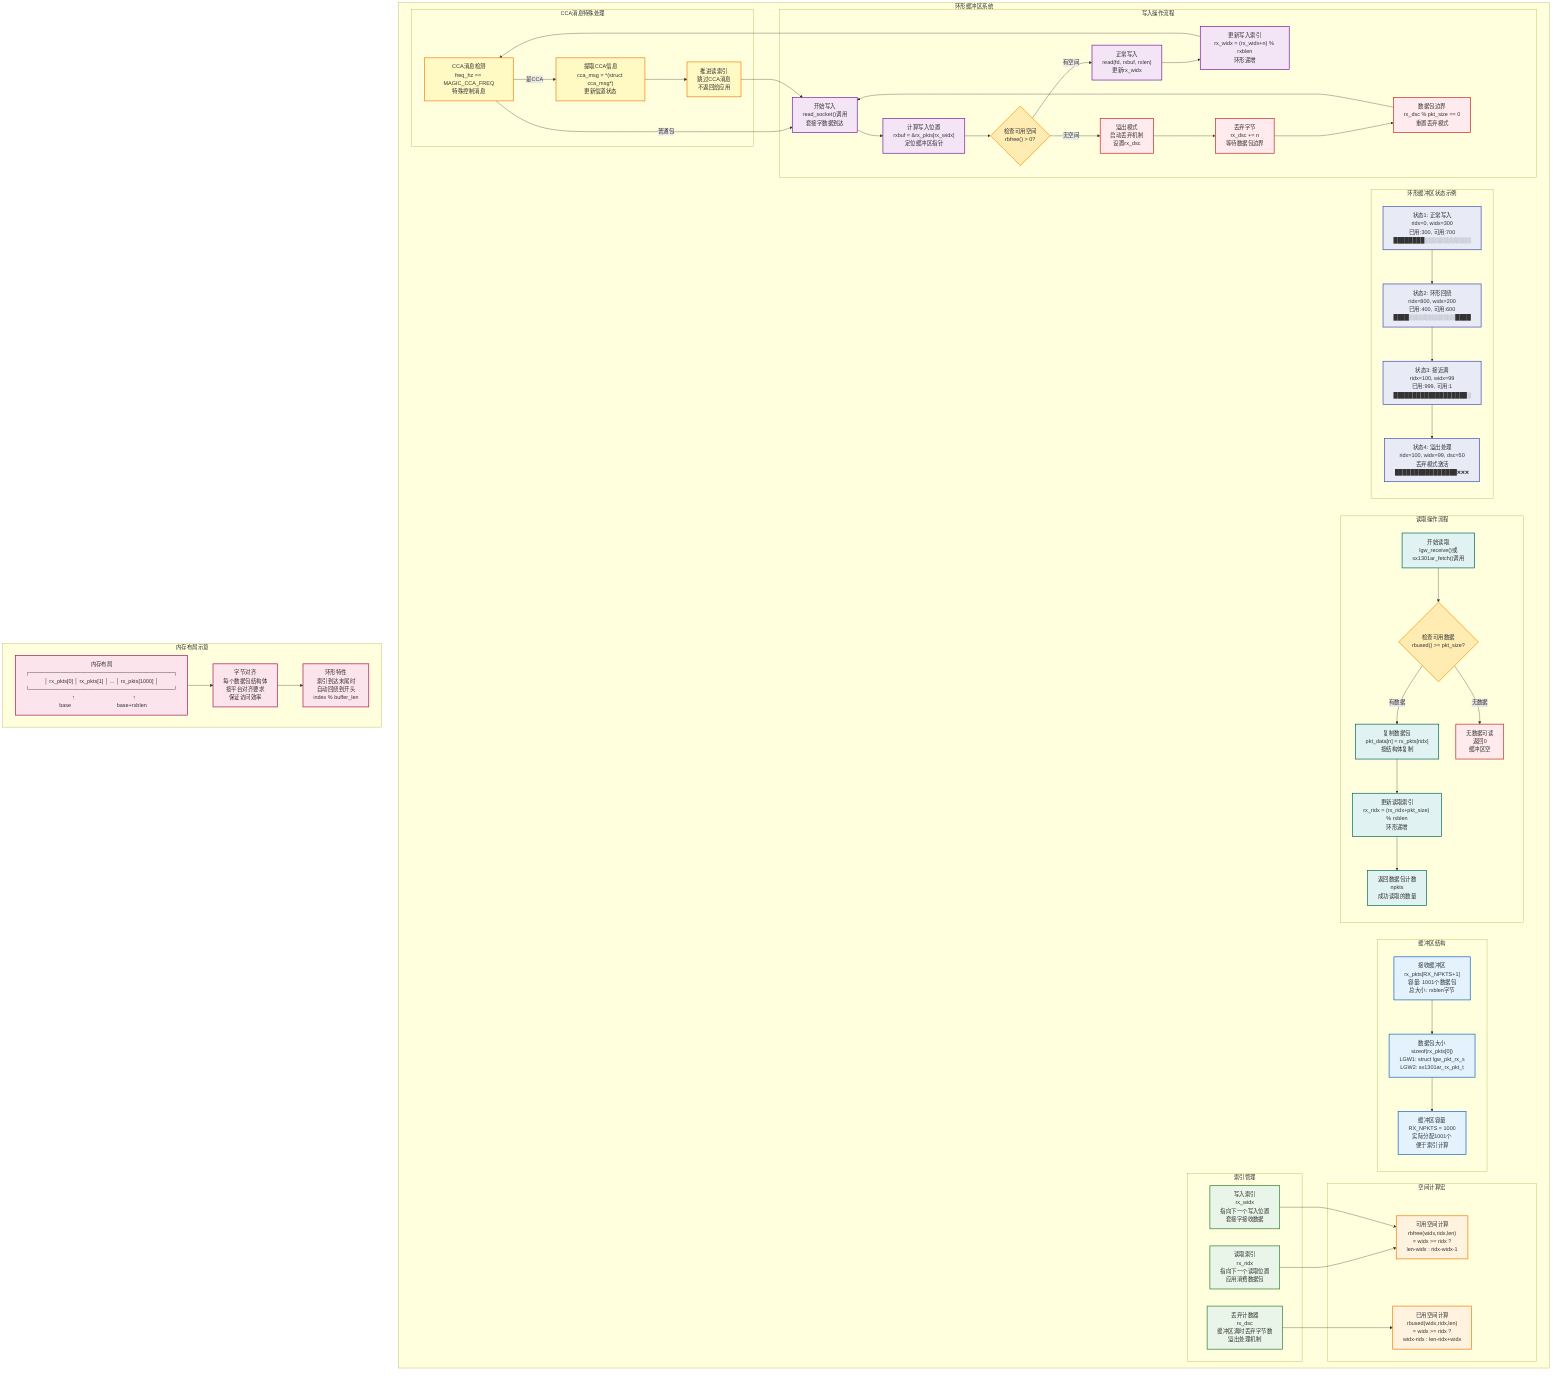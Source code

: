 graph TD
    subgraph "环形缓冲区系统"
        subgraph "缓冲区结构"
            BUFFER["接收缓冲区<br/>rx_pkts[RX_NPKTS+1]<br/>容量: 1001个数据包<br/>总大小: rxblen字节"]
            
            PKT_SIZE["数据包大小<br/>sizeof(rx_pkts[0])<br/>LGW1: struct lgw_pkt_rx_s<br/>LGW2: sx1301ar_rx_pkt_t"]
            
            CAPACITY["缓冲区容量<br/>RX_NPKTS = 1000<br/>实际分配1001个<br/>便于索引计算"]
        end
        
        subgraph "索引管理"
            RIDX["读取索引<br/>rx_ridx<br/>指向下一个读取位置<br/>应用消费数据包"]
            
            WIDX["写入索引<br/>rx_widx<br/>指向下一个写入位置<br/>套接字接收数据"]
            
            DSC["丢弃计数器<br/>rx_dsc<br/>缓冲区满时丢弃字节数<br/>溢出处理机制"]
        end
        
        subgraph "空间计算宏"
            RBFREE["可用空间计算<br/>rbfree(widx,ridx,len)<br/>= widx >= ridx ?<br/>  len-widx : ridx-widx-1"]
            
            RBUSED["已用空间计算<br/>rbused(widx,ridx,len)<br/>= widx >= ridx ?<br/>  widx-ridx : len-ridx+widx"]
        end
        
        subgraph "写入操作流程"
            WRITE_START["开始写入<br/>read_socket()调用<br/>套接字数据到达"]
            
            CALC_WRITE_POS["计算写入位置<br/>rxbuf = &rx_pkts[rx_widx]<br/>定位缓冲区指针"]
            
            CHECK_SPACE{"检查可用空间<br/>rbfree() > 0?"}
            
            NORMAL_WRITE["正常写入<br/>read(fd, rxbuf, rxlen)<br/>更新rx_widx"]
            
            OVERFLOW_MODE["溢出模式<br/>启动丢弃机制<br/>设置rx_dsc"]
            
            DISCARD_BYTES["丢弃字节<br/>rx_dsc += n<br/>等待数据包边界"]
            
            PKT_BOUNDARY["数据包边界<br/>rx_dsc % pkt_size == 0<br/>重置丢弃模式"]
            
            UPDATE_WIDX["更新写入索引<br/>rx_widx = (rx_widx+n) % rxblen<br/>环形递增"]
        end
        
        subgraph "读取操作流程"
            READ_START["开始读取<br/>lgw_receive()或<br/>sx1301ar_fetch()调用"]
            
            CHECK_AVAIL{"检查可用数据<br/>rbused() >= pkt_size?"}
            
            COPY_DATA["复制数据包<br/>pkt_data[n] = rx_pkts[ridx]<br/>按结构体复制"]
            
            UPDATE_RIDX["更新读取索引<br/>rx_ridx = (rx_ridx+pkt_size) % rxblen<br/>环形递增"]
            
            RETURN_COUNT["返回数据包计数<br/>npkts<br/>成功读取的数量"]
            
            NO_DATA_AVAIL["无数据可读<br/>返回0<br/>缓冲区空"]
        end
        
        subgraph "环形缓冲区状态示例"
            STATE1["状态1: 正常写入<br/>ridx=0, widx=300<br/>已用:300, 可用:700<br/>████████░░░░░░░░░░░░"]
            
            STATE2["状态2: 环形回绕<br/>ridx=800, widx=200<br/>已用:400, 可用:600<br/>████░░░░░░░░░░░░████"]
            
            STATE3["状态3: 接近满<br/>ridx=100, widx=99<br/>已用:999, 可用:1<br/>███████████████████░"]
            
            STATE4["状态4: 溢出处理<br/>ridx=100, widx=99, dsc=50<br/>丢弃模式激活<br/>████████████████❌❌❌"]
        end
        
        subgraph "CCA消息特殊处理"
            CCA_DETECT["CCA消息检测<br/>freq_hz == MAGIC_CCA_FREQ<br/>特殊控制消息"]
            
            CCA_EXTRACT["提取CCA信息<br/>cca_msg = *(struct cca_msg*)<br/>更新信道状态"]
            
            CCA_ADVANCE["推进读索引<br/>跳过CCA消息<br/>不返回给应用"]
        end
    end
    
    subgraph "内存布局示意"
        LAYOUT["内存布局<br/>┌─────────────────────────────────────┐<br/>│ rx_pkts[0] │ rx_pkts[1] │ ... │ rx_pkts[1000] │<br/>└─────────────────────────────────────┘<br/>   ↑                                      ↑<br/>  base                              base+rxblen"]
        
        ALIGNMENT["字节对齐<br/>每个数据包结构体<br/>按平台对齐要求<br/>保证访问效率"]
        
        WRAP_AROUND["环形特性<br/>索引到达末尾时<br/>自动回绕到开头<br/>index % buffer_len"]
    end
    
    %% 写入流程连接
    WRITE_START --> CALC_WRITE_POS
    CALC_WRITE_POS --> CHECK_SPACE
    CHECK_SPACE -->|有空间| NORMAL_WRITE
    CHECK_SPACE -->|无空间| OVERFLOW_MODE
    NORMAL_WRITE --> UPDATE_WIDX
    OVERFLOW_MODE --> DISCARD_BYTES
    DISCARD_BYTES --> PKT_BOUNDARY
    PKT_BOUNDARY --> WRITE_START
    
    %% 读取流程连接
    READ_START --> CHECK_AVAIL
    CHECK_AVAIL -->|有数据| COPY_DATA
    CHECK_AVAIL -->|无数据| NO_DATA_AVAIL
    COPY_DATA --> UPDATE_RIDX
    UPDATE_RIDX --> RETURN_COUNT
    
    %% CCA处理连接
    UPDATE_WIDX --> CCA_DETECT
    CCA_DETECT -->|是CCA| CCA_EXTRACT
    CCA_DETECT -->|普通包| WRITE_START
    CCA_EXTRACT --> CCA_ADVANCE
    CCA_ADVANCE --> WRITE_START
    
    %% 结构关系连接
    BUFFER --> PKT_SIZE
    PKT_SIZE --> CAPACITY
    RIDX --> RBFREE
    WIDX --> RBFREE
    DSC --> RBUSED
    
    %% 状态示例连接
    STATE1 --> STATE2
    STATE2 --> STATE3
    STATE3 --> STATE4
    
    %% 内存布局连接
    LAYOUT --> ALIGNMENT
    ALIGNMENT --> WRAP_AROUND
    
    %% 样式定义
    classDef bufferStruct fill:#e3f2fd,stroke:#1565c0,stroke-width:2px
    classDef indexMgmt fill:#e8f5e8,stroke:#2e7d32,stroke-width:2px
    classDef macros fill:#fff3e0,stroke:#f57c00,stroke-width:2px
    classDef writeFlow fill:#f3e5f5,stroke:#7b1fa2,stroke-width:2px
    classDef readFlow fill:#e0f2f1,stroke:#00695c,stroke-width:2px
    classDef states fill:#e8eaf6,stroke:#3f51b5,stroke-width:2px
    classDef ccaSpecial fill:#fff9c4,stroke:#f57f17,stroke-width:2px
    classDef memory fill:#fce4ec,stroke:#ad1457,stroke-width:2px
    classDef decision fill:#ffecb3,stroke:#ff8f00,stroke-width:2px
    classDef error fill:#ffebee,stroke:#c62828,stroke-width:2px
    
    class BUFFER,PKT_SIZE,CAPACITY bufferStruct
    class RIDX,WIDX,DSC indexMgmt
    class RBFREE,RBUSED macros
    class WRITE_START,CALC_WRITE_POS,NORMAL_WRITE,UPDATE_WIDX writeFlow
    class READ_START,COPY_DATA,UPDATE_RIDX,RETURN_COUNT readFlow
    class STATE1,STATE2,STATE3,STATE4 states
    class CCA_DETECT,CCA_EXTRACT,CCA_ADVANCE ccaSpecial
    class LAYOUT,ALIGNMENT,WRAP_AROUND memory
    class CHECK_SPACE,CHECK_AVAIL decision
    class OVERFLOW_MODE,DISCARD_BYTES,PKT_BOUNDARY,NO_DATA_AVAIL error